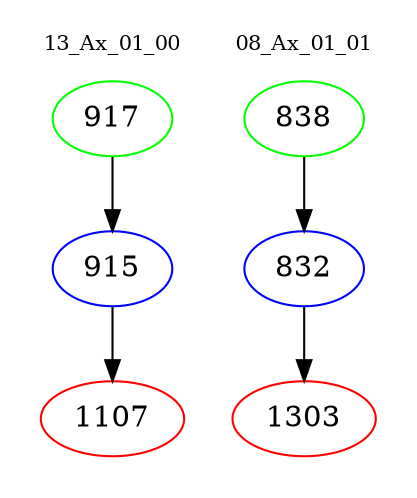 digraph{
subgraph cluster_0 {
color = white
label = "13_Ax_01_00";
fontsize=10;
T0_917 [label="917", color="green"]
T0_917 -> T0_915 [color="black"]
T0_915 [label="915", color="blue"]
T0_915 -> T0_1107 [color="black"]
T0_1107 [label="1107", color="red"]
}
subgraph cluster_1 {
color = white
label = "08_Ax_01_01";
fontsize=10;
T1_838 [label="838", color="green"]
T1_838 -> T1_832 [color="black"]
T1_832 [label="832", color="blue"]
T1_832 -> T1_1303 [color="black"]
T1_1303 [label="1303", color="red"]
}
}
